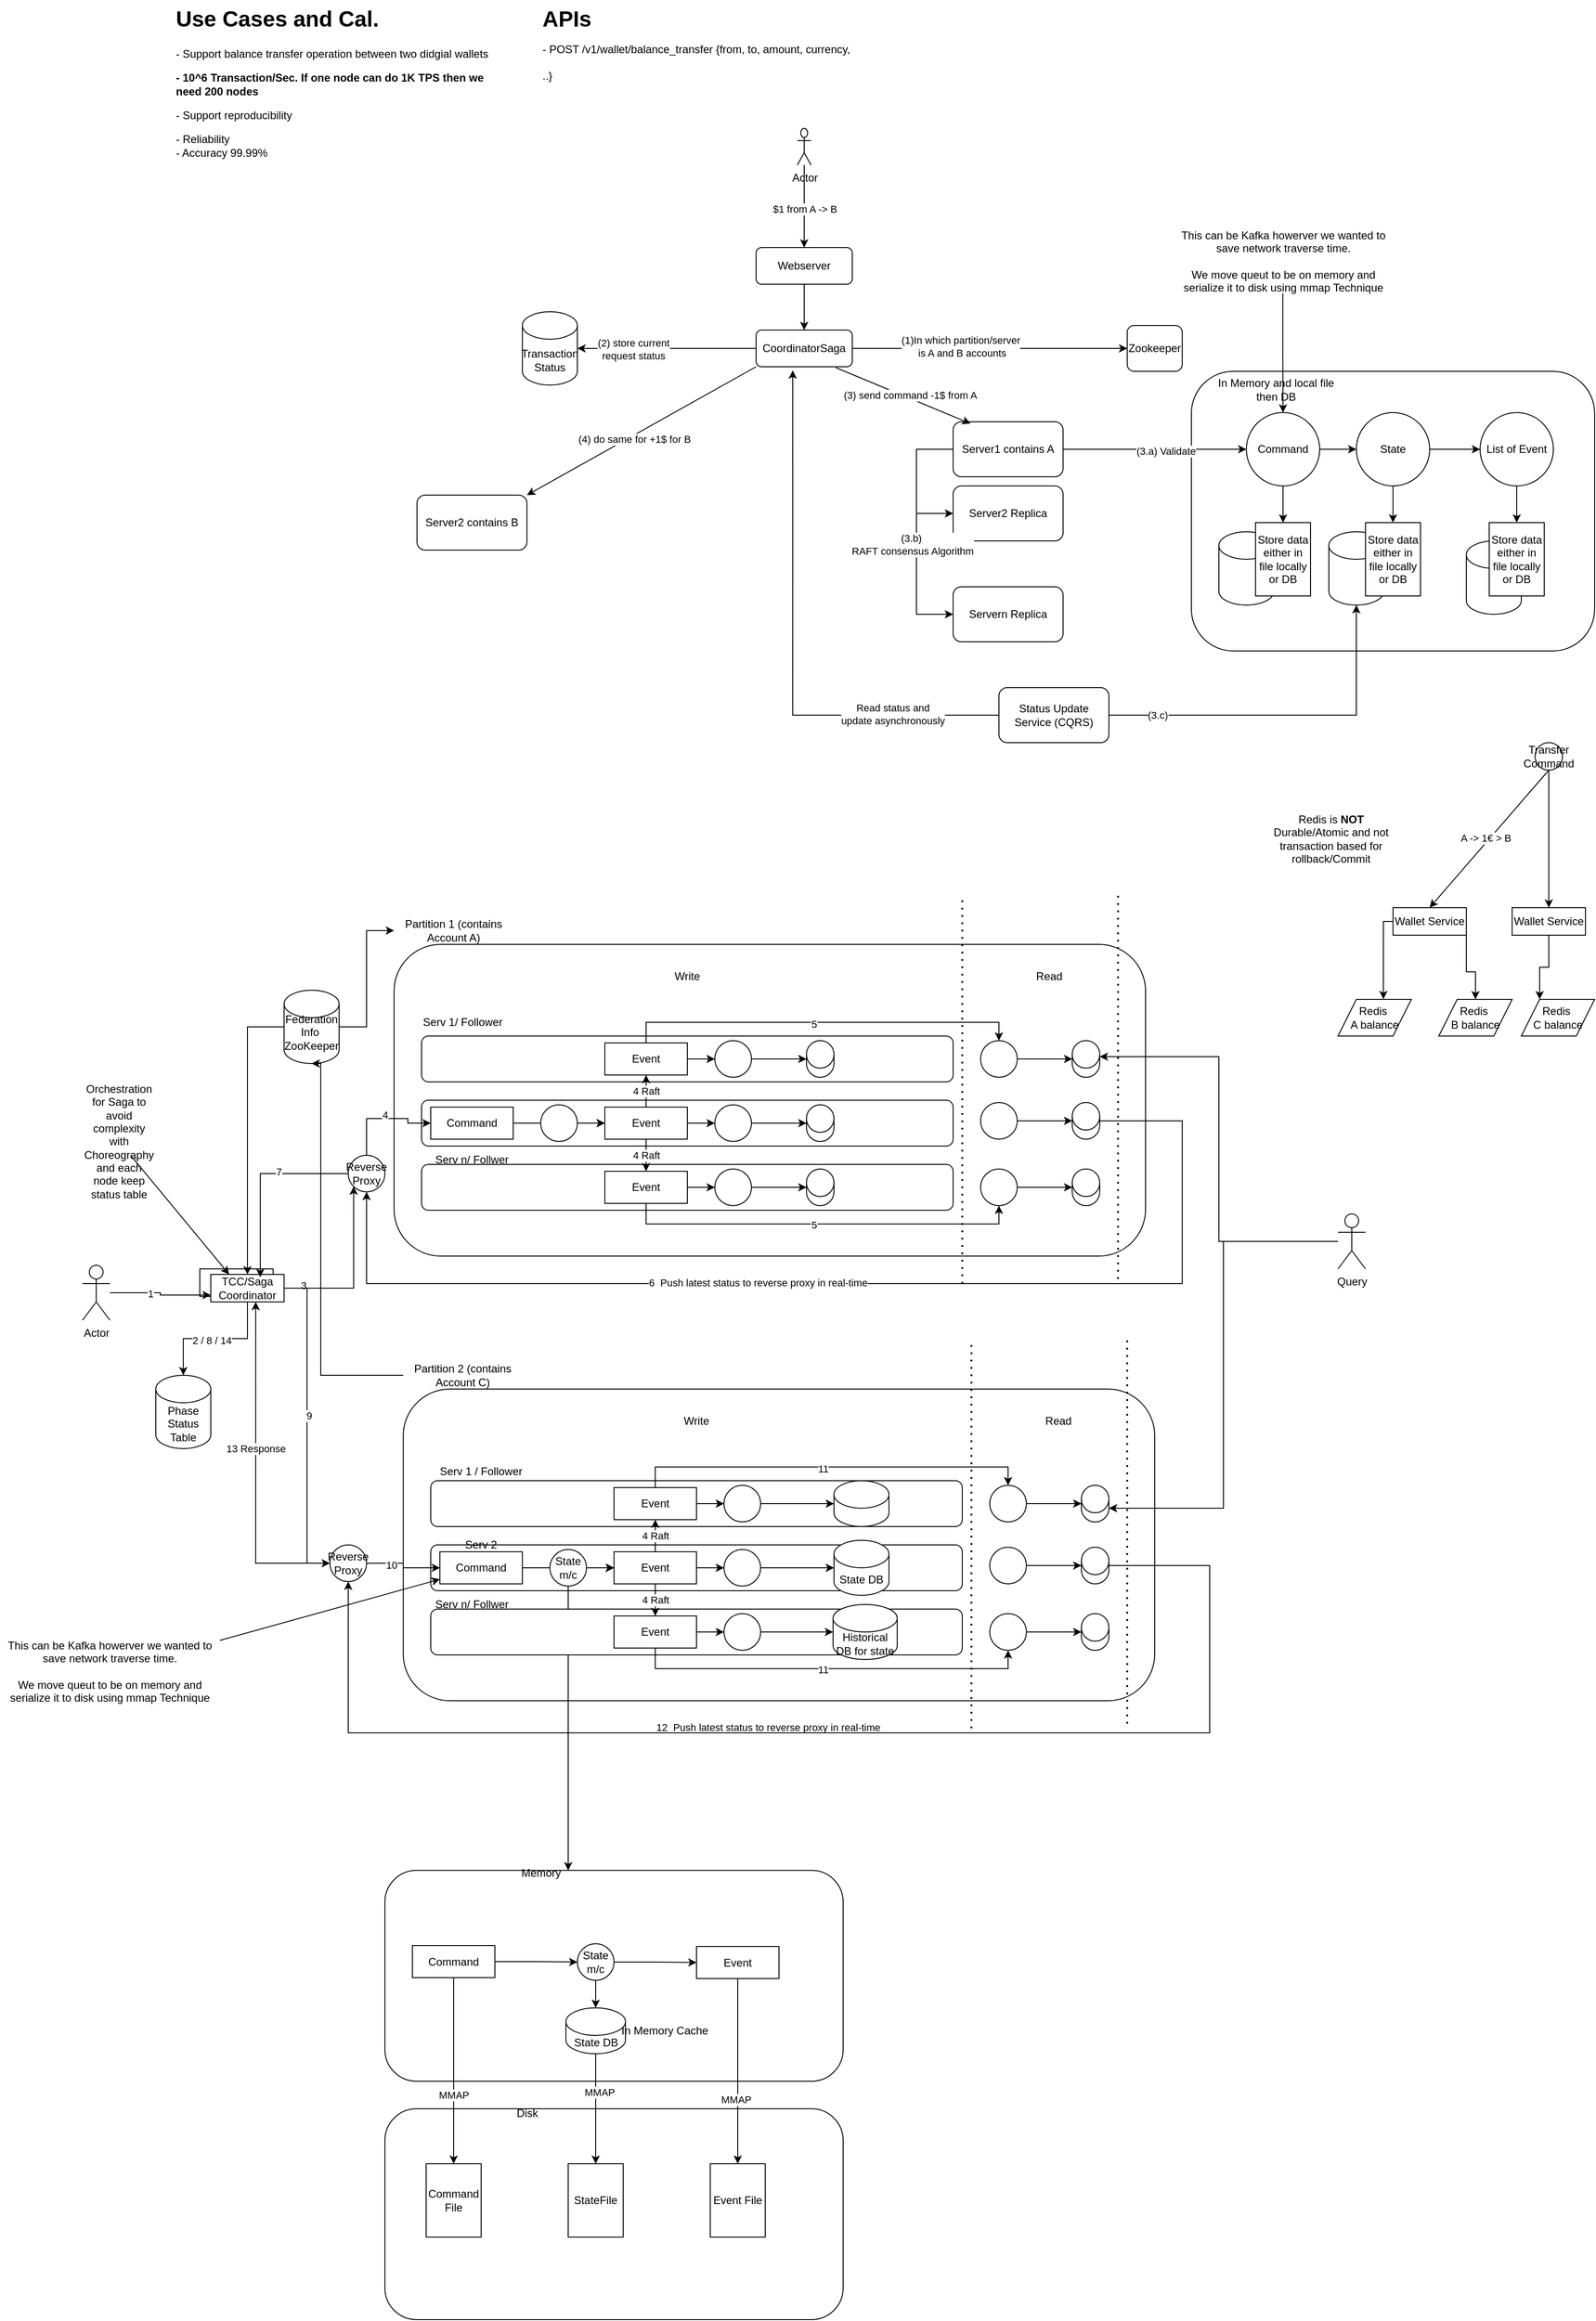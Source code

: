 <mxfile version="24.7.17">
  <diagram name="Page-1" id="xOBLhyYj3MYxFQuUd8QE">
    <mxGraphModel dx="2524" dy="1895" grid="1" gridSize="10" guides="1" tooltips="1" connect="1" arrows="1" fold="1" page="1" pageScale="1" pageWidth="850" pageHeight="1100" math="0" shadow="0">
      <root>
        <mxCell id="0" />
        <mxCell id="1" parent="0" />
        <mxCell id="wyu4AdQ__Pr_zeic_Puu-59" value="" style="whiteSpace=wrap;html=1;rounded=1;" parent="1" vertex="1">
          <mxGeometry x="850" y="-435" width="440" height="305" as="geometry" />
        </mxCell>
        <mxCell id="aTDH64eMhzKc28g5l6rG-189" value="" style="rounded=0;whiteSpace=wrap;html=1;" parent="1" vertex="1">
          <mxGeometry x="-232" y="544" width="80" height="30" as="geometry" />
        </mxCell>
        <mxCell id="gIsAO9YqK1bIzBQVH5LV-1" value="&lt;h1 style=&quot;margin-top: 0px;&quot;&gt;Use Cases and Cal.&lt;/h1&gt;&lt;p&gt;- Support balance transfer operation between two didgial wallets&lt;/p&gt;&lt;p&gt;&lt;b&gt;- 10^6 Transaction/Sec. If one node can do 1K TPS then we need 200 nodes&lt;/b&gt;&lt;/p&gt;&lt;p&gt;- Support reproducibility&lt;/p&gt;&lt;p&gt;- Reliability&lt;br&gt;- Accuracy 99.99%&lt;/p&gt;" style="text;html=1;whiteSpace=wrap;overflow=hidden;rounded=0;" parent="1" vertex="1">
          <mxGeometry x="-260" y="-840" width="360" height="210" as="geometry" />
        </mxCell>
        <mxCell id="aTDH64eMhzKc28g5l6rG-17" style="edgeStyle=orthogonalEdgeStyle;rounded=0;orthogonalLoop=1;jettySize=auto;html=1;entryX=0.5;entryY=0;entryDx=0;entryDy=0;" parent="1" source="gIsAO9YqK1bIzBQVH5LV-3" target="aTDH64eMhzKc28g5l6rG-14" edge="1">
          <mxGeometry relative="1" as="geometry">
            <Array as="points">
              <mxPoint x="1150" y="220" />
            </Array>
          </mxGeometry>
        </mxCell>
        <mxCell id="gIsAO9YqK1bIzBQVH5LV-3" value="Wallet Service" style="rounded=0;whiteSpace=wrap;html=1;" parent="1" vertex="1">
          <mxGeometry x="1070" y="150" width="80" height="30" as="geometry" />
        </mxCell>
        <mxCell id="aTDH64eMhzKc28g5l6rG-21" style="edgeStyle=orthogonalEdgeStyle;rounded=0;orthogonalLoop=1;jettySize=auto;html=1;entryX=0.25;entryY=0;entryDx=0;entryDy=0;" parent="1" source="aTDH64eMhzKc28g5l6rG-1" target="aTDH64eMhzKc28g5l6rG-15" edge="1">
          <mxGeometry relative="1" as="geometry" />
        </mxCell>
        <mxCell id="aTDH64eMhzKc28g5l6rG-1" value="Wallet Service" style="rounded=0;whiteSpace=wrap;html=1;" parent="1" vertex="1">
          <mxGeometry x="1200" y="150" width="80" height="30" as="geometry" />
        </mxCell>
        <mxCell id="aTDH64eMhzKc28g5l6rG-12" style="edgeStyle=orthogonalEdgeStyle;rounded=0;orthogonalLoop=1;jettySize=auto;html=1;entryX=0.5;entryY=0;entryDx=0;entryDy=0;" parent="1" source="aTDH64eMhzKc28g5l6rG-4" target="aTDH64eMhzKc28g5l6rG-1" edge="1">
          <mxGeometry relative="1" as="geometry" />
        </mxCell>
        <mxCell id="aTDH64eMhzKc28g5l6rG-4" value="Transfer Command" style="ellipse;whiteSpace=wrap;html=1;aspect=fixed;" parent="1" vertex="1">
          <mxGeometry x="1225" y="-30" width="30" height="30" as="geometry" />
        </mxCell>
        <mxCell id="aTDH64eMhzKc28g5l6rG-6" value="" style="endArrow=classic;html=1;rounded=0;exitX=0.5;exitY=1;exitDx=0;exitDy=0;entryX=0.5;entryY=0;entryDx=0;entryDy=0;" parent="1" source="aTDH64eMhzKc28g5l6rG-4" target="gIsAO9YqK1bIzBQVH5LV-3" edge="1">
          <mxGeometry width="50" height="50" relative="1" as="geometry">
            <mxPoint x="1220" y="80" as="sourcePoint" />
            <mxPoint x="1270" y="30" as="targetPoint" />
          </mxGeometry>
        </mxCell>
        <mxCell id="aTDH64eMhzKc28g5l6rG-7" value="A -&amp;gt; 1€ &amp;gt; B" style="edgeLabel;html=1;align=center;verticalAlign=middle;resizable=0;points=[];" parent="aTDH64eMhzKc28g5l6rG-6" connectable="0" vertex="1">
          <mxGeometry x="0.019" y="-4" relative="1" as="geometry">
            <mxPoint as="offset" />
          </mxGeometry>
        </mxCell>
        <mxCell id="aTDH64eMhzKc28g5l6rG-34" style="edgeStyle=orthogonalEdgeStyle;rounded=0;orthogonalLoop=1;jettySize=auto;html=1;" parent="1" source="aTDH64eMhzKc28g5l6rG-8" target="aTDH64eMhzKc28g5l6rG-33" edge="1">
          <mxGeometry relative="1" as="geometry">
            <Array as="points">
              <mxPoint x="-50" y="280" />
              <mxPoint x="-50" y="175" />
            </Array>
          </mxGeometry>
        </mxCell>
        <mxCell id="aTDH64eMhzKc28g5l6rG-188" style="edgeStyle=orthogonalEdgeStyle;rounded=0;orthogonalLoop=1;jettySize=auto;html=1;entryX=0.5;entryY=0;entryDx=0;entryDy=0;" parent="1" source="aTDH64eMhzKc28g5l6rG-8" target="aTDH64eMhzKc28g5l6rG-25" edge="1">
          <mxGeometry relative="1" as="geometry">
            <Array as="points">
              <mxPoint x="-180" y="280" />
            </Array>
          </mxGeometry>
        </mxCell>
        <mxCell id="aTDH64eMhzKc28g5l6rG-8" value="Federation Info&amp;nbsp;&lt;br&gt;ZooKeeper&lt;br&gt;&lt;div&gt;&lt;br&gt;&lt;/div&gt;" style="shape=cylinder3;whiteSpace=wrap;html=1;boundedLbl=1;backgroundOutline=1;size=15;" parent="1" vertex="1">
          <mxGeometry x="-140" y="240" width="60" height="80" as="geometry" />
        </mxCell>
        <mxCell id="aTDH64eMhzKc28g5l6rG-13" value="Redis&amp;nbsp;&lt;br&gt;A balance" style="shape=parallelogram;perimeter=parallelogramPerimeter;whiteSpace=wrap;html=1;fixedSize=1;" parent="1" vertex="1">
          <mxGeometry x="1010" y="250" width="80" height="40" as="geometry" />
        </mxCell>
        <mxCell id="aTDH64eMhzKc28g5l6rG-14" value="Redis&amp;nbsp;&lt;br&gt;B balance" style="shape=parallelogram;perimeter=parallelogramPerimeter;whiteSpace=wrap;html=1;fixedSize=1;" parent="1" vertex="1">
          <mxGeometry x="1120" y="250" width="80" height="40" as="geometry" />
        </mxCell>
        <mxCell id="aTDH64eMhzKc28g5l6rG-15" value="Redis&amp;nbsp;&lt;br&gt;C balance" style="shape=parallelogram;perimeter=parallelogramPerimeter;whiteSpace=wrap;html=1;fixedSize=1;" parent="1" vertex="1">
          <mxGeometry x="1210" y="250" width="80" height="40" as="geometry" />
        </mxCell>
        <mxCell id="aTDH64eMhzKc28g5l6rG-22" value="Redis is &lt;b&gt;NOT&lt;/b&gt; Durable/Atomic and not transaction based for rollback/Commit" style="text;html=1;align=center;verticalAlign=middle;whiteSpace=wrap;rounded=0;" parent="1" vertex="1">
          <mxGeometry x="925" y="40" width="155" height="70" as="geometry" />
        </mxCell>
        <mxCell id="aTDH64eMhzKc28g5l6rG-29" style="edgeStyle=orthogonalEdgeStyle;rounded=0;orthogonalLoop=1;jettySize=auto;html=1;entryX=0;entryY=0.75;entryDx=0;entryDy=0;" parent="1" source="aTDH64eMhzKc28g5l6rG-24" target="aTDH64eMhzKc28g5l6rG-25" edge="1">
          <mxGeometry relative="1" as="geometry" />
        </mxCell>
        <mxCell id="aTDH64eMhzKc28g5l6rG-91" value="1" style="edgeLabel;html=1;align=center;verticalAlign=middle;resizable=0;points=[];" parent="aTDH64eMhzKc28g5l6rG-29" connectable="0" vertex="1">
          <mxGeometry x="-0.218" y="-1" relative="1" as="geometry">
            <mxPoint as="offset" />
          </mxGeometry>
        </mxCell>
        <mxCell id="aTDH64eMhzKc28g5l6rG-24" value="Actor" style="shape=umlActor;verticalLabelPosition=bottom;verticalAlign=top;html=1;outlineConnect=0;" parent="1" vertex="1">
          <mxGeometry x="-360" y="540" width="30" height="60" as="geometry" />
        </mxCell>
        <mxCell id="aTDH64eMhzKc28g5l6rG-31" style="edgeStyle=orthogonalEdgeStyle;rounded=0;orthogonalLoop=1;jettySize=auto;html=1;" parent="1" source="aTDH64eMhzKc28g5l6rG-25" target="aTDH64eMhzKc28g5l6rG-30" edge="1">
          <mxGeometry relative="1" as="geometry" />
        </mxCell>
        <mxCell id="aTDH64eMhzKc28g5l6rG-92" value="2" style="edgeLabel;html=1;align=center;verticalAlign=middle;resizable=0;points=[];" parent="aTDH64eMhzKc28g5l6rG-31" connectable="0" vertex="1">
          <mxGeometry x="0.12" y="2" relative="1" as="geometry">
            <mxPoint as="offset" />
          </mxGeometry>
        </mxCell>
        <mxCell id="aTDH64eMhzKc28g5l6rG-147" value="2 / 8 / 14" style="edgeLabel;html=1;align=center;verticalAlign=middle;resizable=0;points=[];" parent="aTDH64eMhzKc28g5l6rG-31" connectable="0" vertex="1">
          <mxGeometry x="0.053" y="2" relative="1" as="geometry">
            <mxPoint as="offset" />
          </mxGeometry>
        </mxCell>
        <mxCell id="aTDH64eMhzKc28g5l6rG-89" style="edgeStyle=orthogonalEdgeStyle;rounded=0;orthogonalLoop=1;jettySize=auto;html=1;entryX=0;entryY=1;entryDx=0;entryDy=0;" parent="1" source="aTDH64eMhzKc28g5l6rG-25" target="aTDH64eMhzKc28g5l6rG-87" edge="1">
          <mxGeometry relative="1" as="geometry" />
        </mxCell>
        <mxCell id="aTDH64eMhzKc28g5l6rG-90" value="3" style="edgeLabel;html=1;align=center;verticalAlign=middle;resizable=0;points=[];" parent="aTDH64eMhzKc28g5l6rG-89" connectable="0" vertex="1">
          <mxGeometry x="-0.775" y="3" relative="1" as="geometry">
            <mxPoint as="offset" />
          </mxGeometry>
        </mxCell>
        <mxCell id="aTDH64eMhzKc28g5l6rG-149" style="edgeStyle=orthogonalEdgeStyle;rounded=0;orthogonalLoop=1;jettySize=auto;html=1;entryX=0;entryY=0.5;entryDx=0;entryDy=0;" parent="1" source="aTDH64eMhzKc28g5l6rG-25" target="aTDH64eMhzKc28g5l6rG-148" edge="1">
          <mxGeometry relative="1" as="geometry" />
        </mxCell>
        <mxCell id="aTDH64eMhzKc28g5l6rG-150" value="9" style="edgeLabel;html=1;align=center;verticalAlign=middle;resizable=0;points=[];" parent="aTDH64eMhzKc28g5l6rG-149" connectable="0" vertex="1">
          <mxGeometry x="-0.063" y="2" relative="1" as="geometry">
            <mxPoint as="offset" />
          </mxGeometry>
        </mxCell>
        <mxCell id="aTDH64eMhzKc28g5l6rG-25" value="TCC/Saga&lt;br&gt;Coordinator" style="rounded=0;whiteSpace=wrap;html=1;" parent="1" vertex="1">
          <mxGeometry x="-220" y="550" width="80" height="30" as="geometry" />
        </mxCell>
        <mxCell id="aTDH64eMhzKc28g5l6rG-26" value="Orchestration for Saga to avoid complexity with Choreography and each node keep status table" style="text;html=1;align=center;verticalAlign=middle;whiteSpace=wrap;rounded=0;" parent="1" vertex="1">
          <mxGeometry x="-350" y="390" width="60" height="30" as="geometry" />
        </mxCell>
        <mxCell id="aTDH64eMhzKc28g5l6rG-27" value="" style="endArrow=classic;html=1;rounded=0;entryX=0.25;entryY=0;entryDx=0;entryDy=0;" parent="1" source="aTDH64eMhzKc28g5l6rG-26" target="aTDH64eMhzKc28g5l6rG-25" edge="1">
          <mxGeometry width="50" height="50" relative="1" as="geometry">
            <mxPoint x="-170" y="470" as="sourcePoint" />
            <mxPoint x="-120" y="420" as="targetPoint" />
          </mxGeometry>
        </mxCell>
        <mxCell id="aTDH64eMhzKc28g5l6rG-30" value="&lt;div&gt;Phase Status Table&lt;/div&gt;" style="shape=cylinder3;whiteSpace=wrap;html=1;boundedLbl=1;backgroundOutline=1;size=15;" parent="1" vertex="1">
          <mxGeometry x="-280" y="660" width="60" height="80" as="geometry" />
        </mxCell>
        <mxCell id="aTDH64eMhzKc28g5l6rG-32" value="" style="rounded=1;whiteSpace=wrap;html=1;" parent="1" vertex="1">
          <mxGeometry x="-20" y="190" width="820" height="340" as="geometry" />
        </mxCell>
        <mxCell id="aTDH64eMhzKc28g5l6rG-33" value="Partition 1 (contains Account A)" style="text;html=1;align=center;verticalAlign=middle;whiteSpace=wrap;rounded=0;" parent="1" vertex="1">
          <mxGeometry x="-20" y="160" width="130" height="30" as="geometry" />
        </mxCell>
        <mxCell id="aTDH64eMhzKc28g5l6rG-36" value="" style="rounded=1;whiteSpace=wrap;html=1;" parent="1" vertex="1">
          <mxGeometry x="10" y="360" width="580" height="50" as="geometry" />
        </mxCell>
        <mxCell id="aTDH64eMhzKc28g5l6rG-46" value="" style="edgeStyle=orthogonalEdgeStyle;rounded=0;orthogonalLoop=1;jettySize=auto;html=1;" parent="1" source="aTDH64eMhzKc28g5l6rG-38" target="aTDH64eMhzKc28g5l6rG-40" edge="1">
          <mxGeometry relative="1" as="geometry" />
        </mxCell>
        <mxCell id="aTDH64eMhzKc28g5l6rG-38" value="Command" style="rounded=0;whiteSpace=wrap;html=1;" parent="1" vertex="1">
          <mxGeometry x="20" y="367.5" width="90" height="35" as="geometry" />
        </mxCell>
        <mxCell id="aTDH64eMhzKc28g5l6rG-45" value="" style="edgeStyle=orthogonalEdgeStyle;rounded=0;orthogonalLoop=1;jettySize=auto;html=1;" parent="1" source="aTDH64eMhzKc28g5l6rG-39" target="aTDH64eMhzKc28g5l6rG-40" edge="1">
          <mxGeometry relative="1" as="geometry" />
        </mxCell>
        <mxCell id="aTDH64eMhzKc28g5l6rG-39" value="" style="ellipse;whiteSpace=wrap;html=1;aspect=fixed;" parent="1" vertex="1">
          <mxGeometry x="140" y="365" width="40" height="40" as="geometry" />
        </mxCell>
        <mxCell id="aTDH64eMhzKc28g5l6rG-44" style="edgeStyle=orthogonalEdgeStyle;rounded=0;orthogonalLoop=1;jettySize=auto;html=1;" parent="1" source="aTDH64eMhzKc28g5l6rG-40" target="aTDH64eMhzKc28g5l6rG-41" edge="1">
          <mxGeometry relative="1" as="geometry" />
        </mxCell>
        <mxCell id="aTDH64eMhzKc28g5l6rG-40" value="Event" style="rounded=0;whiteSpace=wrap;html=1;" parent="1" vertex="1">
          <mxGeometry x="210" y="367.5" width="90" height="35" as="geometry" />
        </mxCell>
        <mxCell id="aTDH64eMhzKc28g5l6rG-43" style="edgeStyle=orthogonalEdgeStyle;rounded=0;orthogonalLoop=1;jettySize=auto;html=1;" parent="1" source="aTDH64eMhzKc28g5l6rG-41" target="aTDH64eMhzKc28g5l6rG-42" edge="1">
          <mxGeometry relative="1" as="geometry" />
        </mxCell>
        <mxCell id="aTDH64eMhzKc28g5l6rG-41" value="" style="ellipse;whiteSpace=wrap;html=1;aspect=fixed;" parent="1" vertex="1">
          <mxGeometry x="330" y="365" width="40" height="40" as="geometry" />
        </mxCell>
        <mxCell id="aTDH64eMhzKc28g5l6rG-42" value="" style="shape=cylinder3;whiteSpace=wrap;html=1;boundedLbl=1;backgroundOutline=1;size=15;" parent="1" vertex="1">
          <mxGeometry x="430" y="365" width="30" height="40" as="geometry" />
        </mxCell>
        <mxCell id="aTDH64eMhzKc28g5l6rG-47" value="" style="rounded=1;whiteSpace=wrap;html=1;" parent="1" vertex="1">
          <mxGeometry x="10" y="430" width="580" height="50" as="geometry" />
        </mxCell>
        <mxCell id="aTDH64eMhzKc28g5l6rG-52" style="edgeStyle=orthogonalEdgeStyle;rounded=0;orthogonalLoop=1;jettySize=auto;html=1;" parent="1" source="aTDH64eMhzKc28g5l6rG-53" target="aTDH64eMhzKc28g5l6rG-55" edge="1">
          <mxGeometry relative="1" as="geometry" />
        </mxCell>
        <mxCell id="aTDH64eMhzKc28g5l6rG-81" style="edgeStyle=orthogonalEdgeStyle;rounded=0;orthogonalLoop=1;jettySize=auto;html=1;entryX=0.5;entryY=1;entryDx=0;entryDy=0;" parent="1" source="aTDH64eMhzKc28g5l6rG-53" target="aTDH64eMhzKc28g5l6rG-77" edge="1">
          <mxGeometry relative="1" as="geometry">
            <Array as="points">
              <mxPoint x="255" y="495" />
              <mxPoint x="640" y="495" />
            </Array>
          </mxGeometry>
        </mxCell>
        <mxCell id="aTDH64eMhzKc28g5l6rG-98" value="5" style="edgeLabel;html=1;align=center;verticalAlign=middle;resizable=0;points=[];" parent="aTDH64eMhzKc28g5l6rG-81" connectable="0" vertex="1">
          <mxGeometry x="-0.043" y="-1" relative="1" as="geometry">
            <mxPoint x="1" as="offset" />
          </mxGeometry>
        </mxCell>
        <mxCell id="aTDH64eMhzKc28g5l6rG-53" value="Event" style="rounded=0;whiteSpace=wrap;html=1;" parent="1" vertex="1">
          <mxGeometry x="210" y="437.5" width="90" height="35" as="geometry" />
        </mxCell>
        <mxCell id="aTDH64eMhzKc28g5l6rG-54" style="edgeStyle=orthogonalEdgeStyle;rounded=0;orthogonalLoop=1;jettySize=auto;html=1;" parent="1" source="aTDH64eMhzKc28g5l6rG-55" target="aTDH64eMhzKc28g5l6rG-56" edge="1">
          <mxGeometry relative="1" as="geometry" />
        </mxCell>
        <mxCell id="aTDH64eMhzKc28g5l6rG-55" value="" style="ellipse;whiteSpace=wrap;html=1;aspect=fixed;" parent="1" vertex="1">
          <mxGeometry x="330" y="435" width="40" height="40" as="geometry" />
        </mxCell>
        <mxCell id="aTDH64eMhzKc28g5l6rG-56" value="" style="shape=cylinder3;whiteSpace=wrap;html=1;boundedLbl=1;backgroundOutline=1;size=15;" parent="1" vertex="1">
          <mxGeometry x="430" y="435" width="30" height="40" as="geometry" />
        </mxCell>
        <mxCell id="aTDH64eMhzKc28g5l6rG-57" value="" style="rounded=1;whiteSpace=wrap;html=1;" parent="1" vertex="1">
          <mxGeometry x="10" y="290" width="580" height="50" as="geometry" />
        </mxCell>
        <mxCell id="aTDH64eMhzKc28g5l6rG-62" style="edgeStyle=orthogonalEdgeStyle;rounded=0;orthogonalLoop=1;jettySize=auto;html=1;" parent="1" source="aTDH64eMhzKc28g5l6rG-63" target="aTDH64eMhzKc28g5l6rG-65" edge="1">
          <mxGeometry relative="1" as="geometry" />
        </mxCell>
        <mxCell id="aTDH64eMhzKc28g5l6rG-80" style="edgeStyle=orthogonalEdgeStyle;rounded=0;orthogonalLoop=1;jettySize=auto;html=1;entryX=0.5;entryY=0;entryDx=0;entryDy=0;" parent="1" source="aTDH64eMhzKc28g5l6rG-63" target="aTDH64eMhzKc28g5l6rG-69" edge="1">
          <mxGeometry relative="1" as="geometry">
            <Array as="points">
              <mxPoint x="255" y="275" />
              <mxPoint x="640" y="275" />
            </Array>
          </mxGeometry>
        </mxCell>
        <mxCell id="aTDH64eMhzKc28g5l6rG-99" value="5" style="edgeLabel;html=1;align=center;verticalAlign=middle;resizable=0;points=[];" parent="aTDH64eMhzKc28g5l6rG-80" connectable="0" vertex="1">
          <mxGeometry x="-0.043" y="-2" relative="1" as="geometry">
            <mxPoint x="1" as="offset" />
          </mxGeometry>
        </mxCell>
        <mxCell id="aTDH64eMhzKc28g5l6rG-63" value="Event" style="rounded=0;whiteSpace=wrap;html=1;" parent="1" vertex="1">
          <mxGeometry x="210" y="297.5" width="90" height="35" as="geometry" />
        </mxCell>
        <mxCell id="aTDH64eMhzKc28g5l6rG-64" style="edgeStyle=orthogonalEdgeStyle;rounded=0;orthogonalLoop=1;jettySize=auto;html=1;" parent="1" source="aTDH64eMhzKc28g5l6rG-65" target="aTDH64eMhzKc28g5l6rG-66" edge="1">
          <mxGeometry relative="1" as="geometry" />
        </mxCell>
        <mxCell id="aTDH64eMhzKc28g5l6rG-65" value="" style="ellipse;whiteSpace=wrap;html=1;aspect=fixed;" parent="1" vertex="1">
          <mxGeometry x="330" y="295" width="40" height="40" as="geometry" />
        </mxCell>
        <mxCell id="aTDH64eMhzKc28g5l6rG-66" value="" style="shape=cylinder3;whiteSpace=wrap;html=1;boundedLbl=1;backgroundOutline=1;size=15;" parent="1" vertex="1">
          <mxGeometry x="430" y="295" width="30" height="40" as="geometry" />
        </mxCell>
        <mxCell id="aTDH64eMhzKc28g5l6rG-67" value="4 Raft" style="edgeStyle=orthogonalEdgeStyle;rounded=0;orthogonalLoop=1;jettySize=auto;html=1;entryX=0.5;entryY=1;entryDx=0;entryDy=0;" parent="1" source="aTDH64eMhzKc28g5l6rG-40" target="aTDH64eMhzKc28g5l6rG-63" edge="1">
          <mxGeometry relative="1" as="geometry" />
        </mxCell>
        <mxCell id="aTDH64eMhzKc28g5l6rG-68" value="4 Raft" style="edgeStyle=orthogonalEdgeStyle;rounded=0;orthogonalLoop=1;jettySize=auto;html=1;" parent="1" source="aTDH64eMhzKc28g5l6rG-40" target="aTDH64eMhzKc28g5l6rG-53" edge="1">
          <mxGeometry relative="1" as="geometry" />
        </mxCell>
        <mxCell id="aTDH64eMhzKc28g5l6rG-69" value="" style="ellipse;whiteSpace=wrap;html=1;aspect=fixed;" parent="1" vertex="1">
          <mxGeometry x="620" y="295" width="40" height="40" as="geometry" />
        </mxCell>
        <mxCell id="aTDH64eMhzKc28g5l6rG-70" value="" style="shape=cylinder3;whiteSpace=wrap;html=1;boundedLbl=1;backgroundOutline=1;size=15;" parent="1" vertex="1">
          <mxGeometry x="720" y="295" width="30" height="40" as="geometry" />
        </mxCell>
        <mxCell id="aTDH64eMhzKc28g5l6rG-71" style="edgeStyle=orthogonalEdgeStyle;rounded=0;orthogonalLoop=1;jettySize=auto;html=1;entryX=0;entryY=0.5;entryDx=0;entryDy=0;entryPerimeter=0;" parent="1" source="aTDH64eMhzKc28g5l6rG-69" target="aTDH64eMhzKc28g5l6rG-70" edge="1">
          <mxGeometry relative="1" as="geometry" />
        </mxCell>
        <mxCell id="aTDH64eMhzKc28g5l6rG-74" value="" style="ellipse;whiteSpace=wrap;html=1;aspect=fixed;" parent="1" vertex="1">
          <mxGeometry x="620" y="362.5" width="40" height="40" as="geometry" />
        </mxCell>
        <mxCell id="aTDH64eMhzKc28g5l6rG-86" style="edgeStyle=orthogonalEdgeStyle;rounded=0;orthogonalLoop=1;jettySize=auto;html=1;entryX=0.5;entryY=1;entryDx=0;entryDy=0;" parent="1" source="aTDH64eMhzKc28g5l6rG-75" target="aTDH64eMhzKc28g5l6rG-87" edge="1">
          <mxGeometry relative="1" as="geometry">
            <mxPoint x="-70" y="510" as="targetPoint" />
            <Array as="points">
              <mxPoint x="840" y="383" />
              <mxPoint x="840" y="560" />
              <mxPoint x="-50" y="560" />
            </Array>
          </mxGeometry>
        </mxCell>
        <mxCell id="aTDH64eMhzKc28g5l6rG-100" value="6&amp;nbsp; Push latest status to reverse proxy in real-time" style="edgeLabel;html=1;align=center;verticalAlign=middle;resizable=0;points=[];" parent="aTDH64eMhzKc28g5l6rG-86" connectable="0" vertex="1">
          <mxGeometry x="0.162" y="-1" relative="1" as="geometry">
            <mxPoint as="offset" />
          </mxGeometry>
        </mxCell>
        <mxCell id="aTDH64eMhzKc28g5l6rG-75" value="" style="shape=cylinder3;whiteSpace=wrap;html=1;boundedLbl=1;backgroundOutline=1;size=15;" parent="1" vertex="1">
          <mxGeometry x="720" y="362.5" width="30" height="40" as="geometry" />
        </mxCell>
        <mxCell id="aTDH64eMhzKc28g5l6rG-76" style="edgeStyle=orthogonalEdgeStyle;rounded=0;orthogonalLoop=1;jettySize=auto;html=1;entryX=0;entryY=0.5;entryDx=0;entryDy=0;entryPerimeter=0;" parent="1" source="aTDH64eMhzKc28g5l6rG-74" target="aTDH64eMhzKc28g5l6rG-75" edge="1">
          <mxGeometry relative="1" as="geometry" />
        </mxCell>
        <mxCell id="aTDH64eMhzKc28g5l6rG-77" value="" style="ellipse;whiteSpace=wrap;html=1;aspect=fixed;" parent="1" vertex="1">
          <mxGeometry x="620" y="435" width="40" height="40" as="geometry" />
        </mxCell>
        <mxCell id="aTDH64eMhzKc28g5l6rG-78" value="" style="shape=cylinder3;whiteSpace=wrap;html=1;boundedLbl=1;backgroundOutline=1;size=15;" parent="1" vertex="1">
          <mxGeometry x="720" y="435" width="30" height="40" as="geometry" />
        </mxCell>
        <mxCell id="aTDH64eMhzKc28g5l6rG-79" style="edgeStyle=orthogonalEdgeStyle;rounded=0;orthogonalLoop=1;jettySize=auto;html=1;entryX=0;entryY=0.5;entryDx=0;entryDy=0;entryPerimeter=0;" parent="1" source="aTDH64eMhzKc28g5l6rG-77" target="aTDH64eMhzKc28g5l6rG-78" edge="1">
          <mxGeometry relative="1" as="geometry" />
        </mxCell>
        <mxCell id="aTDH64eMhzKc28g5l6rG-82" value="" style="endArrow=none;dashed=1;html=1;dashPattern=1 3;strokeWidth=2;rounded=0;" parent="1" edge="1">
          <mxGeometry width="50" height="50" relative="1" as="geometry">
            <mxPoint x="600" y="560" as="sourcePoint" />
            <mxPoint x="600" y="140" as="targetPoint" />
          </mxGeometry>
        </mxCell>
        <mxCell id="aTDH64eMhzKc28g5l6rG-83" value="Write" style="text;html=1;align=center;verticalAlign=middle;whiteSpace=wrap;rounded=0;" parent="1" vertex="1">
          <mxGeometry x="235" y="210" width="130" height="30" as="geometry" />
        </mxCell>
        <mxCell id="aTDH64eMhzKc28g5l6rG-84" value="Read" style="text;html=1;align=center;verticalAlign=middle;whiteSpace=wrap;rounded=0;" parent="1" vertex="1">
          <mxGeometry x="630" y="210" width="130" height="30" as="geometry" />
        </mxCell>
        <mxCell id="aTDH64eMhzKc28g5l6rG-85" value="" style="endArrow=none;dashed=1;html=1;dashPattern=1 3;strokeWidth=2;rounded=0;" parent="1" edge="1">
          <mxGeometry width="50" height="50" relative="1" as="geometry">
            <mxPoint x="770" y="555" as="sourcePoint" />
            <mxPoint x="770" y="135" as="targetPoint" />
          </mxGeometry>
        </mxCell>
        <mxCell id="aTDH64eMhzKc28g5l6rG-96" style="edgeStyle=orthogonalEdgeStyle;rounded=0;orthogonalLoop=1;jettySize=auto;html=1;entryX=0;entryY=0.5;entryDx=0;entryDy=0;" parent="1" source="aTDH64eMhzKc28g5l6rG-87" target="aTDH64eMhzKc28g5l6rG-38" edge="1">
          <mxGeometry relative="1" as="geometry">
            <Array as="points">
              <mxPoint x="-50" y="380" />
              <mxPoint x="-5" y="380" />
              <mxPoint x="-5" y="385" />
            </Array>
          </mxGeometry>
        </mxCell>
        <mxCell id="aTDH64eMhzKc28g5l6rG-97" value="4" style="edgeLabel;html=1;align=center;verticalAlign=middle;resizable=0;points=[];" parent="aTDH64eMhzKc28g5l6rG-96" connectable="0" vertex="1">
          <mxGeometry x="0.043" y="4" relative="1" as="geometry">
            <mxPoint as="offset" />
          </mxGeometry>
        </mxCell>
        <mxCell id="aTDH64eMhzKc28g5l6rG-87" value="Reverse Proxy" style="ellipse;whiteSpace=wrap;html=1;aspect=fixed;" parent="1" vertex="1">
          <mxGeometry x="-70" y="420" width="40" height="40" as="geometry" />
        </mxCell>
        <mxCell id="aTDH64eMhzKc28g5l6rG-88" style="edgeStyle=orthogonalEdgeStyle;rounded=0;orthogonalLoop=1;jettySize=auto;html=1;entryX=0.675;entryY=0.1;entryDx=0;entryDy=0;entryPerimeter=0;" parent="1" source="aTDH64eMhzKc28g5l6rG-87" target="aTDH64eMhzKc28g5l6rG-25" edge="1">
          <mxGeometry relative="1" as="geometry" />
        </mxCell>
        <mxCell id="aTDH64eMhzKc28g5l6rG-146" value="7" style="edgeLabel;html=1;align=center;verticalAlign=middle;resizable=0;points=[];" parent="aTDH64eMhzKc28g5l6rG-88" connectable="0" vertex="1">
          <mxGeometry x="-0.273" y="-2" relative="1" as="geometry">
            <mxPoint as="offset" />
          </mxGeometry>
        </mxCell>
        <mxCell id="aTDH64eMhzKc28g5l6rG-101" value="" style="rounded=1;whiteSpace=wrap;html=1;" parent="1" vertex="1">
          <mxGeometry x="-10" y="675" width="820" height="340" as="geometry" />
        </mxCell>
        <mxCell id="aTDH64eMhzKc28g5l6rG-102" value="Partition 2 (contains Account C)" style="text;html=1;align=center;verticalAlign=middle;whiteSpace=wrap;rounded=0;" parent="1" vertex="1">
          <mxGeometry x="-10" y="645" width="130" height="30" as="geometry" />
        </mxCell>
        <mxCell id="aTDH64eMhzKc28g5l6rG-103" value="" style="rounded=1;whiteSpace=wrap;html=1;" parent="1" vertex="1">
          <mxGeometry x="20" y="845" width="580" height="50" as="geometry" />
        </mxCell>
        <mxCell id="aTDH64eMhzKc28g5l6rG-104" value="" style="edgeStyle=orthogonalEdgeStyle;rounded=0;orthogonalLoop=1;jettySize=auto;html=1;" parent="1" source="aTDH64eMhzKc28g5l6rG-105" target="aTDH64eMhzKc28g5l6rG-109" edge="1">
          <mxGeometry relative="1" as="geometry" />
        </mxCell>
        <mxCell id="aTDH64eMhzKc28g5l6rG-105" value="Command" style="rounded=0;whiteSpace=wrap;html=1;" parent="1" vertex="1">
          <mxGeometry x="30" y="852.5" width="90" height="35" as="geometry" />
        </mxCell>
        <mxCell id="aTDH64eMhzKc28g5l6rG-106" value="" style="edgeStyle=orthogonalEdgeStyle;rounded=0;orthogonalLoop=1;jettySize=auto;html=1;" parent="1" source="aTDH64eMhzKc28g5l6rG-107" target="aTDH64eMhzKc28g5l6rG-109" edge="1">
          <mxGeometry relative="1" as="geometry" />
        </mxCell>
        <mxCell id="aTDH64eMhzKc28g5l6rG-157" value="" style="edgeStyle=orthogonalEdgeStyle;rounded=0;orthogonalLoop=1;jettySize=auto;html=1;" parent="1" source="aTDH64eMhzKc28g5l6rG-107" target="aTDH64eMhzKc28g5l6rG-109" edge="1">
          <mxGeometry relative="1" as="geometry" />
        </mxCell>
        <mxCell id="aTDH64eMhzKc28g5l6rG-158" style="edgeStyle=orthogonalEdgeStyle;rounded=0;orthogonalLoop=1;jettySize=auto;html=1;" parent="1" source="aTDH64eMhzKc28g5l6rG-107" edge="1">
          <mxGeometry relative="1" as="geometry">
            <mxPoint x="170" y="1200" as="targetPoint" />
          </mxGeometry>
        </mxCell>
        <mxCell id="aTDH64eMhzKc28g5l6rG-107" value="State m/c" style="ellipse;whiteSpace=wrap;html=1;aspect=fixed;" parent="1" vertex="1">
          <mxGeometry x="150" y="850" width="40" height="40" as="geometry" />
        </mxCell>
        <mxCell id="aTDH64eMhzKc28g5l6rG-108" style="edgeStyle=orthogonalEdgeStyle;rounded=0;orthogonalLoop=1;jettySize=auto;html=1;" parent="1" source="aTDH64eMhzKc28g5l6rG-109" target="aTDH64eMhzKc28g5l6rG-111" edge="1">
          <mxGeometry relative="1" as="geometry" />
        </mxCell>
        <mxCell id="aTDH64eMhzKc28g5l6rG-109" value="Event" style="rounded=0;whiteSpace=wrap;html=1;" parent="1" vertex="1">
          <mxGeometry x="220" y="852.5" width="90" height="35" as="geometry" />
        </mxCell>
        <mxCell id="aTDH64eMhzKc28g5l6rG-110" style="edgeStyle=orthogonalEdgeStyle;rounded=0;orthogonalLoop=1;jettySize=auto;html=1;" parent="1" source="aTDH64eMhzKc28g5l6rG-111" target="aTDH64eMhzKc28g5l6rG-112" edge="1">
          <mxGeometry relative="1" as="geometry" />
        </mxCell>
        <mxCell id="aTDH64eMhzKc28g5l6rG-111" value="" style="ellipse;whiteSpace=wrap;html=1;aspect=fixed;" parent="1" vertex="1">
          <mxGeometry x="340" y="850" width="40" height="40" as="geometry" />
        </mxCell>
        <mxCell id="aTDH64eMhzKc28g5l6rG-112" value="State DB" style="shape=cylinder3;whiteSpace=wrap;html=1;boundedLbl=1;backgroundOutline=1;size=15;" parent="1" vertex="1">
          <mxGeometry x="460" y="840" width="60" height="60" as="geometry" />
        </mxCell>
        <mxCell id="aTDH64eMhzKc28g5l6rG-113" value="" style="rounded=1;whiteSpace=wrap;html=1;" parent="1" vertex="1">
          <mxGeometry x="20" y="915" width="580" height="50" as="geometry" />
        </mxCell>
        <mxCell id="aTDH64eMhzKc28g5l6rG-114" style="edgeStyle=orthogonalEdgeStyle;rounded=0;orthogonalLoop=1;jettySize=auto;html=1;" parent="1" source="aTDH64eMhzKc28g5l6rG-117" target="aTDH64eMhzKc28g5l6rG-119" edge="1">
          <mxGeometry relative="1" as="geometry" />
        </mxCell>
        <mxCell id="aTDH64eMhzKc28g5l6rG-115" style="edgeStyle=orthogonalEdgeStyle;rounded=0;orthogonalLoop=1;jettySize=auto;html=1;entryX=0.5;entryY=1;entryDx=0;entryDy=0;" parent="1" source="aTDH64eMhzKc28g5l6rG-117" target="aTDH64eMhzKc28g5l6rG-138" edge="1">
          <mxGeometry relative="1" as="geometry">
            <Array as="points">
              <mxPoint x="265" y="980" />
              <mxPoint x="650" y="980" />
            </Array>
          </mxGeometry>
        </mxCell>
        <mxCell id="aTDH64eMhzKc28g5l6rG-116" value="11" style="edgeLabel;html=1;align=center;verticalAlign=middle;resizable=0;points=[];" parent="aTDH64eMhzKc28g5l6rG-115" connectable="0" vertex="1">
          <mxGeometry x="-0.043" y="-1" relative="1" as="geometry">
            <mxPoint x="1" as="offset" />
          </mxGeometry>
        </mxCell>
        <mxCell id="aTDH64eMhzKc28g5l6rG-117" value="Event" style="rounded=0;whiteSpace=wrap;html=1;" parent="1" vertex="1">
          <mxGeometry x="220" y="922.5" width="90" height="35" as="geometry" />
        </mxCell>
        <mxCell id="aTDH64eMhzKc28g5l6rG-118" style="edgeStyle=orthogonalEdgeStyle;rounded=0;orthogonalLoop=1;jettySize=auto;html=1;" parent="1" source="aTDH64eMhzKc28g5l6rG-119" target="aTDH64eMhzKc28g5l6rG-120" edge="1">
          <mxGeometry relative="1" as="geometry" />
        </mxCell>
        <mxCell id="aTDH64eMhzKc28g5l6rG-119" value="" style="ellipse;whiteSpace=wrap;html=1;aspect=fixed;" parent="1" vertex="1">
          <mxGeometry x="340" y="920" width="40" height="40" as="geometry" />
        </mxCell>
        <mxCell id="aTDH64eMhzKc28g5l6rG-120" value="Historical DB for state" style="shape=cylinder3;whiteSpace=wrap;html=1;boundedLbl=1;backgroundOutline=1;size=15;" parent="1" vertex="1">
          <mxGeometry x="459" y="910" width="70" height="60" as="geometry" />
        </mxCell>
        <mxCell id="aTDH64eMhzKc28g5l6rG-121" value="" style="rounded=1;whiteSpace=wrap;html=1;" parent="1" vertex="1">
          <mxGeometry x="20" y="775" width="580" height="50" as="geometry" />
        </mxCell>
        <mxCell id="aTDH64eMhzKc28g5l6rG-122" style="edgeStyle=orthogonalEdgeStyle;rounded=0;orthogonalLoop=1;jettySize=auto;html=1;" parent="1" source="aTDH64eMhzKc28g5l6rG-125" target="aTDH64eMhzKc28g5l6rG-127" edge="1">
          <mxGeometry relative="1" as="geometry" />
        </mxCell>
        <mxCell id="aTDH64eMhzKc28g5l6rG-123" style="edgeStyle=orthogonalEdgeStyle;rounded=0;orthogonalLoop=1;jettySize=auto;html=1;entryX=0.5;entryY=0;entryDx=0;entryDy=0;" parent="1" source="aTDH64eMhzKc28g5l6rG-125" target="aTDH64eMhzKc28g5l6rG-131" edge="1">
          <mxGeometry relative="1" as="geometry">
            <Array as="points">
              <mxPoint x="265" y="760" />
              <mxPoint x="650" y="760" />
            </Array>
          </mxGeometry>
        </mxCell>
        <mxCell id="aTDH64eMhzKc28g5l6rG-124" value="11" style="edgeLabel;html=1;align=center;verticalAlign=middle;resizable=0;points=[];" parent="aTDH64eMhzKc28g5l6rG-123" connectable="0" vertex="1">
          <mxGeometry x="-0.043" y="-2" relative="1" as="geometry">
            <mxPoint x="1" as="offset" />
          </mxGeometry>
        </mxCell>
        <mxCell id="aTDH64eMhzKc28g5l6rG-125" value="Event" style="rounded=0;whiteSpace=wrap;html=1;" parent="1" vertex="1">
          <mxGeometry x="220" y="782.5" width="90" height="35" as="geometry" />
        </mxCell>
        <mxCell id="aTDH64eMhzKc28g5l6rG-126" style="edgeStyle=orthogonalEdgeStyle;rounded=0;orthogonalLoop=1;jettySize=auto;html=1;" parent="1" source="aTDH64eMhzKc28g5l6rG-127" target="aTDH64eMhzKc28g5l6rG-128" edge="1">
          <mxGeometry relative="1" as="geometry" />
        </mxCell>
        <mxCell id="aTDH64eMhzKc28g5l6rG-127" value="" style="ellipse;whiteSpace=wrap;html=1;aspect=fixed;" parent="1" vertex="1">
          <mxGeometry x="340" y="780" width="40" height="40" as="geometry" />
        </mxCell>
        <mxCell id="aTDH64eMhzKc28g5l6rG-128" value="" style="shape=cylinder3;whiteSpace=wrap;html=1;boundedLbl=1;backgroundOutline=1;size=15;" parent="1" vertex="1">
          <mxGeometry x="460" y="775" width="60" height="50" as="geometry" />
        </mxCell>
        <mxCell id="aTDH64eMhzKc28g5l6rG-129" value="4 Raft" style="edgeStyle=orthogonalEdgeStyle;rounded=0;orthogonalLoop=1;jettySize=auto;html=1;entryX=0.5;entryY=1;entryDx=0;entryDy=0;" parent="1" source="aTDH64eMhzKc28g5l6rG-109" target="aTDH64eMhzKc28g5l6rG-125" edge="1">
          <mxGeometry relative="1" as="geometry" />
        </mxCell>
        <mxCell id="aTDH64eMhzKc28g5l6rG-130" value="4 Raft" style="edgeStyle=orthogonalEdgeStyle;rounded=0;orthogonalLoop=1;jettySize=auto;html=1;" parent="1" source="aTDH64eMhzKc28g5l6rG-109" target="aTDH64eMhzKc28g5l6rG-117" edge="1">
          <mxGeometry relative="1" as="geometry" />
        </mxCell>
        <mxCell id="aTDH64eMhzKc28g5l6rG-131" value="" style="ellipse;whiteSpace=wrap;html=1;aspect=fixed;" parent="1" vertex="1">
          <mxGeometry x="630" y="780" width="40" height="40" as="geometry" />
        </mxCell>
        <mxCell id="aTDH64eMhzKc28g5l6rG-132" value="" style="shape=cylinder3;whiteSpace=wrap;html=1;boundedLbl=1;backgroundOutline=1;size=15;" parent="1" vertex="1">
          <mxGeometry x="730" y="780" width="30" height="40" as="geometry" />
        </mxCell>
        <mxCell id="aTDH64eMhzKc28g5l6rG-133" style="edgeStyle=orthogonalEdgeStyle;rounded=0;orthogonalLoop=1;jettySize=auto;html=1;entryX=0;entryY=0.5;entryDx=0;entryDy=0;entryPerimeter=0;" parent="1" source="aTDH64eMhzKc28g5l6rG-131" target="aTDH64eMhzKc28g5l6rG-132" edge="1">
          <mxGeometry relative="1" as="geometry" />
        </mxCell>
        <mxCell id="aTDH64eMhzKc28g5l6rG-134" value="" style="ellipse;whiteSpace=wrap;html=1;aspect=fixed;" parent="1" vertex="1">
          <mxGeometry x="630" y="847.5" width="40" height="40" as="geometry" />
        </mxCell>
        <mxCell id="aTDH64eMhzKc28g5l6rG-135" value="12&amp;nbsp; Push latest status to reverse proxy in real-time" style="edgeLabel;html=1;align=center;verticalAlign=middle;resizable=0;points=[];" parent="1" connectable="0" vertex="1">
          <mxGeometry x="387.5" y="1044" as="geometry" />
        </mxCell>
        <mxCell id="aTDH64eMhzKc28g5l6rG-153" style="edgeStyle=orthogonalEdgeStyle;rounded=0;orthogonalLoop=1;jettySize=auto;html=1;entryX=0.5;entryY=1;entryDx=0;entryDy=0;" parent="1" source="aTDH64eMhzKc28g5l6rG-136" target="aTDH64eMhzKc28g5l6rG-148" edge="1">
          <mxGeometry relative="1" as="geometry">
            <Array as="points">
              <mxPoint x="870" y="868" />
              <mxPoint x="870" y="1050" />
              <mxPoint x="-70" y="1050" />
            </Array>
          </mxGeometry>
        </mxCell>
        <mxCell id="aTDH64eMhzKc28g5l6rG-136" value="" style="shape=cylinder3;whiteSpace=wrap;html=1;boundedLbl=1;backgroundOutline=1;size=15;" parent="1" vertex="1">
          <mxGeometry x="730" y="847.5" width="30" height="40" as="geometry" />
        </mxCell>
        <mxCell id="aTDH64eMhzKc28g5l6rG-137" style="edgeStyle=orthogonalEdgeStyle;rounded=0;orthogonalLoop=1;jettySize=auto;html=1;entryX=0;entryY=0.5;entryDx=0;entryDy=0;entryPerimeter=0;" parent="1" source="aTDH64eMhzKc28g5l6rG-134" target="aTDH64eMhzKc28g5l6rG-136" edge="1">
          <mxGeometry relative="1" as="geometry" />
        </mxCell>
        <mxCell id="aTDH64eMhzKc28g5l6rG-138" value="" style="ellipse;whiteSpace=wrap;html=1;aspect=fixed;" parent="1" vertex="1">
          <mxGeometry x="630" y="920" width="40" height="40" as="geometry" />
        </mxCell>
        <mxCell id="aTDH64eMhzKc28g5l6rG-139" value="" style="shape=cylinder3;whiteSpace=wrap;html=1;boundedLbl=1;backgroundOutline=1;size=15;" parent="1" vertex="1">
          <mxGeometry x="730" y="920" width="30" height="40" as="geometry" />
        </mxCell>
        <mxCell id="aTDH64eMhzKc28g5l6rG-140" style="edgeStyle=orthogonalEdgeStyle;rounded=0;orthogonalLoop=1;jettySize=auto;html=1;entryX=0;entryY=0.5;entryDx=0;entryDy=0;entryPerimeter=0;" parent="1" source="aTDH64eMhzKc28g5l6rG-138" target="aTDH64eMhzKc28g5l6rG-139" edge="1">
          <mxGeometry relative="1" as="geometry" />
        </mxCell>
        <mxCell id="aTDH64eMhzKc28g5l6rG-141" value="" style="endArrow=none;dashed=1;html=1;dashPattern=1 3;strokeWidth=2;rounded=0;" parent="1" edge="1">
          <mxGeometry width="50" height="50" relative="1" as="geometry">
            <mxPoint x="610" y="1045" as="sourcePoint" />
            <mxPoint x="610" y="625" as="targetPoint" />
          </mxGeometry>
        </mxCell>
        <mxCell id="aTDH64eMhzKc28g5l6rG-142" value="Write" style="text;html=1;align=center;verticalAlign=middle;whiteSpace=wrap;rounded=0;" parent="1" vertex="1">
          <mxGeometry x="245" y="695" width="130" height="30" as="geometry" />
        </mxCell>
        <mxCell id="aTDH64eMhzKc28g5l6rG-143" value="Read" style="text;html=1;align=center;verticalAlign=middle;whiteSpace=wrap;rounded=0;" parent="1" vertex="1">
          <mxGeometry x="640" y="695" width="130" height="30" as="geometry" />
        </mxCell>
        <mxCell id="aTDH64eMhzKc28g5l6rG-144" value="" style="endArrow=none;dashed=1;html=1;dashPattern=1 3;strokeWidth=2;rounded=0;" parent="1" edge="1">
          <mxGeometry width="50" height="50" relative="1" as="geometry">
            <mxPoint x="780" y="1040" as="sourcePoint" />
            <mxPoint x="780" y="620" as="targetPoint" />
          </mxGeometry>
        </mxCell>
        <mxCell id="aTDH64eMhzKc28g5l6rG-151" style="edgeStyle=orthogonalEdgeStyle;rounded=0;orthogonalLoop=1;jettySize=auto;html=1;entryX=0;entryY=0.5;entryDx=0;entryDy=0;" parent="1" source="aTDH64eMhzKc28g5l6rG-148" target="aTDH64eMhzKc28g5l6rG-105" edge="1">
          <mxGeometry relative="1" as="geometry" />
        </mxCell>
        <mxCell id="aTDH64eMhzKc28g5l6rG-152" value="10" style="edgeLabel;html=1;align=center;verticalAlign=middle;resizable=0;points=[];" parent="aTDH64eMhzKc28g5l6rG-151" connectable="0" vertex="1">
          <mxGeometry x="-0.365" y="-2" relative="1" as="geometry">
            <mxPoint as="offset" />
          </mxGeometry>
        </mxCell>
        <mxCell id="aTDH64eMhzKc28g5l6rG-148" value="Reverse Proxy" style="ellipse;whiteSpace=wrap;html=1;aspect=fixed;" parent="1" vertex="1">
          <mxGeometry x="-90" y="845" width="40" height="40" as="geometry" />
        </mxCell>
        <mxCell id="aTDH64eMhzKc28g5l6rG-154" style="edgeStyle=orthogonalEdgeStyle;rounded=0;orthogonalLoop=1;jettySize=auto;html=1;entryX=0.5;entryY=1;entryDx=0;entryDy=0;entryPerimeter=0;" parent="1" source="aTDH64eMhzKc28g5l6rG-102" target="aTDH64eMhzKc28g5l6rG-8" edge="1">
          <mxGeometry relative="1" as="geometry">
            <Array as="points">
              <mxPoint x="-100" y="660" />
              <mxPoint x="-100" y="320" />
            </Array>
            <mxPoint x="-30" y="672.5" as="sourcePoint" />
            <mxPoint x="-130" y="332.5" as="targetPoint" />
          </mxGeometry>
        </mxCell>
        <mxCell id="aTDH64eMhzKc28g5l6rG-155" style="edgeStyle=orthogonalEdgeStyle;rounded=0;orthogonalLoop=1;jettySize=auto;html=1;entryX=0.613;entryY=1;entryDx=0;entryDy=0;entryPerimeter=0;" parent="1" source="aTDH64eMhzKc28g5l6rG-148" target="aTDH64eMhzKc28g5l6rG-25" edge="1">
          <mxGeometry relative="1" as="geometry" />
        </mxCell>
        <mxCell id="aTDH64eMhzKc28g5l6rG-156" value="13 Response" style="edgeLabel;html=1;align=center;verticalAlign=middle;resizable=0;points=[];" parent="aTDH64eMhzKc28g5l6rG-155" connectable="0" vertex="1">
          <mxGeometry x="0.126" relative="1" as="geometry">
            <mxPoint as="offset" />
          </mxGeometry>
        </mxCell>
        <mxCell id="aTDH64eMhzKc28g5l6rG-159" value="" style="rounded=1;whiteSpace=wrap;html=1;" parent="1" vertex="1">
          <mxGeometry x="-30" y="1200" width="500" height="230" as="geometry" />
        </mxCell>
        <mxCell id="aTDH64eMhzKc28g5l6rG-160" value="Memory" style="text;html=1;align=center;verticalAlign=middle;resizable=0;points=[];autosize=1;strokeColor=none;fillColor=none;" parent="1" vertex="1">
          <mxGeometry x="105" y="1188" width="70" height="30" as="geometry" />
        </mxCell>
        <mxCell id="aTDH64eMhzKc28g5l6rG-165" style="edgeStyle=orthogonalEdgeStyle;rounded=0;orthogonalLoop=1;jettySize=auto;html=1;" parent="1" source="aTDH64eMhzKc28g5l6rG-161" target="aTDH64eMhzKc28g5l6rG-164" edge="1">
          <mxGeometry relative="1" as="geometry" />
        </mxCell>
        <mxCell id="aTDH64eMhzKc28g5l6rG-161" value="Command" style="rounded=0;whiteSpace=wrap;html=1;" parent="1" vertex="1">
          <mxGeometry y="1282" width="90" height="35" as="geometry" />
        </mxCell>
        <mxCell id="aTDH64eMhzKc28g5l6rG-163" value="Event" style="rounded=0;whiteSpace=wrap;html=1;" parent="1" vertex="1">
          <mxGeometry x="310" y="1283" width="90" height="35" as="geometry" />
        </mxCell>
        <mxCell id="aTDH64eMhzKc28g5l6rG-166" style="edgeStyle=orthogonalEdgeStyle;rounded=0;orthogonalLoop=1;jettySize=auto;html=1;" parent="1" source="aTDH64eMhzKc28g5l6rG-164" target="aTDH64eMhzKc28g5l6rG-163" edge="1">
          <mxGeometry relative="1" as="geometry" />
        </mxCell>
        <mxCell id="aTDH64eMhzKc28g5l6rG-168" style="edgeStyle=orthogonalEdgeStyle;rounded=0;orthogonalLoop=1;jettySize=auto;html=1;" parent="1" source="aTDH64eMhzKc28g5l6rG-164" target="aTDH64eMhzKc28g5l6rG-167" edge="1">
          <mxGeometry relative="1" as="geometry" />
        </mxCell>
        <mxCell id="aTDH64eMhzKc28g5l6rG-164" value="State m/c" style="ellipse;whiteSpace=wrap;html=1;aspect=fixed;" parent="1" vertex="1">
          <mxGeometry x="180" y="1280" width="40" height="40" as="geometry" />
        </mxCell>
        <mxCell id="aTDH64eMhzKc28g5l6rG-167" value="State DB" style="shape=cylinder3;whiteSpace=wrap;html=1;boundedLbl=1;backgroundOutline=1;size=15;" parent="1" vertex="1">
          <mxGeometry x="167.5" y="1350" width="65" height="50" as="geometry" />
        </mxCell>
        <mxCell id="aTDH64eMhzKc28g5l6rG-169" value="In Memory Cache" style="text;html=1;align=center;verticalAlign=middle;resizable=0;points=[];autosize=1;strokeColor=none;fillColor=none;" parent="1" vertex="1">
          <mxGeometry x="215" y="1360" width="120" height="30" as="geometry" />
        </mxCell>
        <mxCell id="aTDH64eMhzKc28g5l6rG-170" value="" style="rounded=1;whiteSpace=wrap;html=1;" parent="1" vertex="1">
          <mxGeometry x="-30" y="1460" width="500" height="230" as="geometry" />
        </mxCell>
        <mxCell id="aTDH64eMhzKc28g5l6rG-171" value="Command File" style="rounded=0;whiteSpace=wrap;html=1;" parent="1" vertex="1">
          <mxGeometry x="15" y="1520" width="60" height="80" as="geometry" />
        </mxCell>
        <mxCell id="aTDH64eMhzKc28g5l6rG-172" value="StateFile" style="rounded=0;whiteSpace=wrap;html=1;" parent="1" vertex="1">
          <mxGeometry x="170" y="1520" width="60" height="80" as="geometry" />
        </mxCell>
        <mxCell id="aTDH64eMhzKc28g5l6rG-173" value="Event File" style="rounded=0;whiteSpace=wrap;html=1;" parent="1" vertex="1">
          <mxGeometry x="325" y="1520" width="60" height="80" as="geometry" />
        </mxCell>
        <mxCell id="aTDH64eMhzKc28g5l6rG-175" style="edgeStyle=orthogonalEdgeStyle;rounded=0;orthogonalLoop=1;jettySize=auto;html=1;" parent="1" source="aTDH64eMhzKc28g5l6rG-161" target="aTDH64eMhzKc28g5l6rG-171" edge="1">
          <mxGeometry relative="1" as="geometry" />
        </mxCell>
        <mxCell id="aTDH64eMhzKc28g5l6rG-176" value="MMAP" style="edgeLabel;html=1;align=center;verticalAlign=middle;resizable=0;points=[];" parent="aTDH64eMhzKc28g5l6rG-175" connectable="0" vertex="1">
          <mxGeometry x="0.257" relative="1" as="geometry">
            <mxPoint as="offset" />
          </mxGeometry>
        </mxCell>
        <mxCell id="aTDH64eMhzKc28g5l6rG-180" style="edgeStyle=orthogonalEdgeStyle;rounded=0;orthogonalLoop=1;jettySize=auto;html=1;" parent="1" source="aTDH64eMhzKc28g5l6rG-163" target="aTDH64eMhzKc28g5l6rG-173" edge="1">
          <mxGeometry relative="1" as="geometry" />
        </mxCell>
        <mxCell id="aTDH64eMhzKc28g5l6rG-181" value="MMAP" style="edgeLabel;html=1;align=center;verticalAlign=middle;resizable=0;points=[];" parent="aTDH64eMhzKc28g5l6rG-180" connectable="0" vertex="1">
          <mxGeometry x="0.3" y="-2" relative="1" as="geometry">
            <mxPoint as="offset" />
          </mxGeometry>
        </mxCell>
        <mxCell id="aTDH64eMhzKc28g5l6rG-179" style="edgeStyle=orthogonalEdgeStyle;rounded=0;orthogonalLoop=1;jettySize=auto;html=1;entryX=0.5;entryY=0;entryDx=0;entryDy=0;" parent="1" source="aTDH64eMhzKc28g5l6rG-167" target="aTDH64eMhzKc28g5l6rG-172" edge="1">
          <mxGeometry relative="1" as="geometry" />
        </mxCell>
        <mxCell id="aTDH64eMhzKc28g5l6rG-182" value="MMAP" style="edgeLabel;html=1;align=center;verticalAlign=middle;resizable=0;points=[];" parent="aTDH64eMhzKc28g5l6rG-179" connectable="0" vertex="1">
          <mxGeometry x="-0.3" y="4" relative="1" as="geometry">
            <mxPoint as="offset" />
          </mxGeometry>
        </mxCell>
        <mxCell id="aTDH64eMhzKc28g5l6rG-183" value="Serv 1 / Follower" style="text;html=1;align=center;verticalAlign=middle;whiteSpace=wrap;rounded=0;" parent="1" vertex="1">
          <mxGeometry x="10" y="750" width="130" height="30" as="geometry" />
        </mxCell>
        <mxCell id="aTDH64eMhzKc28g5l6rG-184" value="Serv 2" style="text;html=1;align=center;verticalAlign=middle;whiteSpace=wrap;rounded=0;" parent="1" vertex="1">
          <mxGeometry x="10" y="830" width="130" height="30" as="geometry" />
        </mxCell>
        <mxCell id="aTDH64eMhzKc28g5l6rG-185" value="Serv n/ Follwer" style="text;html=1;align=center;verticalAlign=middle;whiteSpace=wrap;rounded=0;" parent="1" vertex="1">
          <mxGeometry y="895" width="130" height="30" as="geometry" />
        </mxCell>
        <mxCell id="aTDH64eMhzKc28g5l6rG-186" value="This can be Kafka howerver we wanted to save network traverse time.&lt;br&gt;&lt;br&gt;We move queut to be on memory and serialize it to disk using mmap Technique" style="text;html=1;align=center;verticalAlign=middle;whiteSpace=wrap;rounded=0;" parent="1" vertex="1">
          <mxGeometry x="-450" y="920" width="240" height="125" as="geometry" />
        </mxCell>
        <mxCell id="aTDH64eMhzKc28g5l6rG-187" value="" style="endArrow=classic;html=1;rounded=0;" parent="1" source="aTDH64eMhzKc28g5l6rG-186" target="aTDH64eMhzKc28g5l6rG-105" edge="1">
          <mxGeometry width="50" height="50" relative="1" as="geometry">
            <mxPoint x="-190" y="1000" as="sourcePoint" />
            <mxPoint x="-140" y="950" as="targetPoint" />
          </mxGeometry>
        </mxCell>
        <mxCell id="aTDH64eMhzKc28g5l6rG-190" value="Disk" style="text;html=1;align=center;verticalAlign=middle;resizable=0;points=[];autosize=1;strokeColor=none;fillColor=none;" parent="1" vertex="1">
          <mxGeometry x="100" y="1450" width="50" height="30" as="geometry" />
        </mxCell>
        <mxCell id="aTDH64eMhzKc28g5l6rG-191" value="Query" style="shape=umlActor;verticalLabelPosition=bottom;verticalAlign=top;html=1;outlineConnect=0;" parent="1" vertex="1">
          <mxGeometry x="1010" y="484" width="30" height="60" as="geometry" />
        </mxCell>
        <mxCell id="aTDH64eMhzKc28g5l6rG-194" style="edgeStyle=orthogonalEdgeStyle;rounded=0;orthogonalLoop=1;jettySize=auto;html=1;entryX=1;entryY=0;entryDx=0;entryDy=17.5;entryPerimeter=0;" parent="1" source="aTDH64eMhzKc28g5l6rG-191" target="aTDH64eMhzKc28g5l6rG-70" edge="1">
          <mxGeometry relative="1" as="geometry" />
        </mxCell>
        <mxCell id="aTDH64eMhzKc28g5l6rG-195" style="edgeStyle=orthogonalEdgeStyle;rounded=0;orthogonalLoop=1;jettySize=auto;html=1;entryX=1;entryY=1;entryDx=0;entryDy=-15;entryPerimeter=0;" parent="1" source="aTDH64eMhzKc28g5l6rG-191" target="aTDH64eMhzKc28g5l6rG-132" edge="1">
          <mxGeometry relative="1" as="geometry" />
        </mxCell>
        <mxCell id="aTDH64eMhzKc28g5l6rG-196" value="Serv 1/ Follower" style="text;html=1;align=center;verticalAlign=middle;whiteSpace=wrap;rounded=0;" parent="1" vertex="1">
          <mxGeometry x="-10" y="260" width="130" height="30" as="geometry" />
        </mxCell>
        <mxCell id="aTDH64eMhzKc28g5l6rG-197" value="Serv n/ Follwer" style="text;html=1;align=center;verticalAlign=middle;whiteSpace=wrap;rounded=0;" parent="1" vertex="1">
          <mxGeometry y="410" width="130" height="30" as="geometry" />
        </mxCell>
        <mxCell id="aTDH64eMhzKc28g5l6rG-199" style="edgeStyle=orthogonalEdgeStyle;rounded=0;orthogonalLoop=1;jettySize=auto;html=1;entryX=0.619;entryY=-0.006;entryDx=0;entryDy=0;entryPerimeter=0;" parent="1" source="gIsAO9YqK1bIzBQVH5LV-3" target="aTDH64eMhzKc28g5l6rG-13" edge="1">
          <mxGeometry relative="1" as="geometry">
            <Array as="points">
              <mxPoint x="1060" y="165" />
            </Array>
          </mxGeometry>
        </mxCell>
        <mxCell id="YppnX6lDdSpga8ntmvUr-1" value="&lt;h1 style=&quot;margin-top: 0px;&quot;&gt;&lt;span style=&quot;background-color: initial;&quot;&gt;APIs&lt;br&gt;&lt;/span&gt;&lt;span style=&quot;background-color: initial; font-size: 12px; font-weight: normal;&quot;&gt;- POST /v1/wallet/balance_transfer {from, to, amount, currency, ..}&lt;/span&gt;&lt;/h1&gt;" style="text;html=1;whiteSpace=wrap;overflow=hidden;rounded=0;" parent="1" vertex="1">
          <mxGeometry x="140" y="-840" width="350" height="162.5" as="geometry" />
        </mxCell>
        <mxCell id="wyu4AdQ__Pr_zeic_Puu-6" value="" style="edgeStyle=orthogonalEdgeStyle;rounded=0;orthogonalLoop=1;jettySize=auto;html=1;" parent="1" source="wyu4AdQ__Pr_zeic_Puu-1" target="wyu4AdQ__Pr_zeic_Puu-2" edge="1">
          <mxGeometry relative="1" as="geometry" />
        </mxCell>
        <mxCell id="wyu4AdQ__Pr_zeic_Puu-9" value="$1 from A -&amp;gt; B" style="edgeLabel;html=1;align=center;verticalAlign=middle;resizable=0;points=[];" parent="wyu4AdQ__Pr_zeic_Puu-6" vertex="1" connectable="0">
          <mxGeometry x="0.067" relative="1" as="geometry">
            <mxPoint as="offset" />
          </mxGeometry>
        </mxCell>
        <mxCell id="wyu4AdQ__Pr_zeic_Puu-1" value="Actor" style="shape=umlActor;verticalLabelPosition=bottom;verticalAlign=top;html=1;outlineConnect=0;" parent="1" vertex="1">
          <mxGeometry x="420" y="-700" width="15" height="40" as="geometry" />
        </mxCell>
        <mxCell id="wyu4AdQ__Pr_zeic_Puu-7" value="" style="edgeStyle=orthogonalEdgeStyle;rounded=0;orthogonalLoop=1;jettySize=auto;html=1;" parent="1" source="wyu4AdQ__Pr_zeic_Puu-2" target="wyu4AdQ__Pr_zeic_Puu-3" edge="1">
          <mxGeometry relative="1" as="geometry" />
        </mxCell>
        <mxCell id="wyu4AdQ__Pr_zeic_Puu-2" value="Webserver" style="rounded=1;whiteSpace=wrap;html=1;" parent="1" vertex="1">
          <mxGeometry x="375" y="-570" width="105" height="40" as="geometry" />
        </mxCell>
        <mxCell id="wyu4AdQ__Pr_zeic_Puu-5" value="" style="edgeStyle=orthogonalEdgeStyle;rounded=0;orthogonalLoop=1;jettySize=auto;html=1;" parent="1" source="wyu4AdQ__Pr_zeic_Puu-3" target="wyu4AdQ__Pr_zeic_Puu-4" edge="1">
          <mxGeometry relative="1" as="geometry" />
        </mxCell>
        <mxCell id="wyu4AdQ__Pr_zeic_Puu-10" value="(1)In which partition/server&lt;br&gt;&amp;nbsp;is A and B accounts" style="edgeLabel;html=1;align=center;verticalAlign=middle;resizable=0;points=[];" parent="wyu4AdQ__Pr_zeic_Puu-5" vertex="1" connectable="0">
          <mxGeometry x="-0.214" y="2" relative="1" as="geometry">
            <mxPoint as="offset" />
          </mxGeometry>
        </mxCell>
        <mxCell id="wyu4AdQ__Pr_zeic_Puu-13" style="edgeStyle=orthogonalEdgeStyle;rounded=0;orthogonalLoop=1;jettySize=auto;html=1;" parent="1" source="wyu4AdQ__Pr_zeic_Puu-3" target="wyu4AdQ__Pr_zeic_Puu-12" edge="1">
          <mxGeometry relative="1" as="geometry" />
        </mxCell>
        <mxCell id="wyu4AdQ__Pr_zeic_Puu-14" value="(2) store current &lt;br&gt;request status" style="edgeLabel;html=1;align=center;verticalAlign=middle;resizable=0;points=[];" parent="wyu4AdQ__Pr_zeic_Puu-13" vertex="1" connectable="0">
          <mxGeometry x="0.374" y="1" relative="1" as="geometry">
            <mxPoint as="offset" />
          </mxGeometry>
        </mxCell>
        <mxCell id="wyu4AdQ__Pr_zeic_Puu-3" value="CoordinatorSaga" style="rounded=1;whiteSpace=wrap;html=1;" parent="1" vertex="1">
          <mxGeometry x="375" y="-480" width="105" height="40" as="geometry" />
        </mxCell>
        <mxCell id="wyu4AdQ__Pr_zeic_Puu-4" value="Zookeeper" style="rounded=1;whiteSpace=wrap;html=1;" parent="1" vertex="1">
          <mxGeometry x="780" y="-485" width="60" height="50" as="geometry" />
        </mxCell>
        <mxCell id="wyu4AdQ__Pr_zeic_Puu-12" value="Transaction Status" style="shape=cylinder3;whiteSpace=wrap;html=1;boundedLbl=1;backgroundOutline=1;size=15;" parent="1" vertex="1">
          <mxGeometry x="120" y="-500" width="60" height="80" as="geometry" />
        </mxCell>
        <mxCell id="wyu4AdQ__Pr_zeic_Puu-42" value="" style="edgeStyle=orthogonalEdgeStyle;rounded=0;orthogonalLoop=1;jettySize=auto;html=1;" parent="1" source="wyu4AdQ__Pr_zeic_Puu-15" target="wyu4AdQ__Pr_zeic_Puu-41" edge="1">
          <mxGeometry relative="1" as="geometry" />
        </mxCell>
        <mxCell id="wyu4AdQ__Pr_zeic_Puu-47" value="(3.a) Validate" style="edgeLabel;html=1;align=center;verticalAlign=middle;resizable=0;points=[];" parent="wyu4AdQ__Pr_zeic_Puu-42" vertex="1" connectable="0">
          <mxGeometry x="0.114" y="-2" relative="1" as="geometry">
            <mxPoint as="offset" />
          </mxGeometry>
        </mxCell>
        <mxCell id="wyu4AdQ__Pr_zeic_Puu-63" style="edgeStyle=orthogonalEdgeStyle;rounded=0;orthogonalLoop=1;jettySize=auto;html=1;entryX=0;entryY=0.5;entryDx=0;entryDy=0;" parent="1" source="wyu4AdQ__Pr_zeic_Puu-15" target="wyu4AdQ__Pr_zeic_Puu-61" edge="1">
          <mxGeometry relative="1" as="geometry">
            <Array as="points">
              <mxPoint x="550" y="-350" />
              <mxPoint x="550" y="-280" />
            </Array>
          </mxGeometry>
        </mxCell>
        <mxCell id="wyu4AdQ__Pr_zeic_Puu-64" style="edgeStyle=orthogonalEdgeStyle;rounded=0;orthogonalLoop=1;jettySize=auto;html=1;entryX=0;entryY=0.5;entryDx=0;entryDy=0;" parent="1" source="wyu4AdQ__Pr_zeic_Puu-15" target="wyu4AdQ__Pr_zeic_Puu-62" edge="1">
          <mxGeometry relative="1" as="geometry">
            <Array as="points">
              <mxPoint x="550" y="-350" />
              <mxPoint x="550" y="-170" />
              <mxPoint x="570" y="-170" />
            </Array>
          </mxGeometry>
        </mxCell>
        <mxCell id="wyu4AdQ__Pr_zeic_Puu-15" value="Server1 contains A" style="whiteSpace=wrap;html=1;rounded=1;" parent="1" vertex="1">
          <mxGeometry x="590" y="-380" width="120" height="60" as="geometry" />
        </mxCell>
        <mxCell id="wyu4AdQ__Pr_zeic_Puu-17" value="" style="endArrow=classic;html=1;rounded=0;exitX=0.829;exitY=1.025;exitDx=0;exitDy=0;exitPerimeter=0;entryX=0.158;entryY=0.033;entryDx=0;entryDy=0;entryPerimeter=0;" parent="1" source="wyu4AdQ__Pr_zeic_Puu-3" target="wyu4AdQ__Pr_zeic_Puu-15" edge="1">
          <mxGeometry width="50" height="50" relative="1" as="geometry">
            <mxPoint x="460" y="-330" as="sourcePoint" />
            <mxPoint x="510" y="-380" as="targetPoint" />
          </mxGeometry>
        </mxCell>
        <mxCell id="wyu4AdQ__Pr_zeic_Puu-18" value="(3) send command -1$ from A" style="edgeLabel;html=1;align=center;verticalAlign=middle;resizable=0;points=[];" parent="wyu4AdQ__Pr_zeic_Puu-17" vertex="1" connectable="0">
          <mxGeometry x="0.083" y="4" relative="1" as="geometry">
            <mxPoint as="offset" />
          </mxGeometry>
        </mxCell>
        <mxCell id="wyu4AdQ__Pr_zeic_Puu-44" value="" style="edgeStyle=orthogonalEdgeStyle;rounded=0;orthogonalLoop=1;jettySize=auto;html=1;" parent="1" source="wyu4AdQ__Pr_zeic_Puu-41" target="wyu4AdQ__Pr_zeic_Puu-43" edge="1">
          <mxGeometry relative="1" as="geometry" />
        </mxCell>
        <mxCell id="wyu4AdQ__Pr_zeic_Puu-49" value="" style="edgeStyle=orthogonalEdgeStyle;rounded=0;orthogonalLoop=1;jettySize=auto;html=1;" parent="1" source="wyu4AdQ__Pr_zeic_Puu-41" target="wyu4AdQ__Pr_zeic_Puu-31" edge="1">
          <mxGeometry relative="1" as="geometry" />
        </mxCell>
        <mxCell id="wyu4AdQ__Pr_zeic_Puu-41" value="Command" style="ellipse;whiteSpace=wrap;html=1;rounded=1;" parent="1" vertex="1">
          <mxGeometry x="910" y="-390" width="80" height="80" as="geometry" />
        </mxCell>
        <mxCell id="wyu4AdQ__Pr_zeic_Puu-46" value="" style="edgeStyle=orthogonalEdgeStyle;rounded=0;orthogonalLoop=1;jettySize=auto;html=1;" parent="1" source="wyu4AdQ__Pr_zeic_Puu-43" target="wyu4AdQ__Pr_zeic_Puu-45" edge="1">
          <mxGeometry relative="1" as="geometry" />
        </mxCell>
        <mxCell id="wyu4AdQ__Pr_zeic_Puu-55" value="" style="edgeStyle=orthogonalEdgeStyle;rounded=0;orthogonalLoop=1;jettySize=auto;html=1;" parent="1" source="wyu4AdQ__Pr_zeic_Puu-43" target="wyu4AdQ__Pr_zeic_Puu-51" edge="1">
          <mxGeometry relative="1" as="geometry" />
        </mxCell>
        <mxCell id="wyu4AdQ__Pr_zeic_Puu-43" value="State" style="ellipse;whiteSpace=wrap;html=1;rounded=1;fontStyle=0" parent="1" vertex="1">
          <mxGeometry x="1030" y="-390" width="80" height="80" as="geometry" />
        </mxCell>
        <mxCell id="wyu4AdQ__Pr_zeic_Puu-54" value="" style="edgeStyle=orthogonalEdgeStyle;rounded=0;orthogonalLoop=1;jettySize=auto;html=1;" parent="1" source="wyu4AdQ__Pr_zeic_Puu-45" target="wyu4AdQ__Pr_zeic_Puu-53" edge="1">
          <mxGeometry relative="1" as="geometry" />
        </mxCell>
        <mxCell id="wyu4AdQ__Pr_zeic_Puu-45" value="List of Event" style="ellipse;whiteSpace=wrap;html=1;rounded=1;fontStyle=0" parent="1" vertex="1">
          <mxGeometry x="1165" y="-390" width="80" height="80" as="geometry" />
        </mxCell>
        <mxCell id="wyu4AdQ__Pr_zeic_Puu-56" value="" style="group" parent="1" vertex="1" connectable="0">
          <mxGeometry x="880" y="-270" width="100" height="90" as="geometry" />
        </mxCell>
        <mxCell id="wyu4AdQ__Pr_zeic_Puu-48" value="" style="shape=cylinder3;whiteSpace=wrap;html=1;boundedLbl=1;backgroundOutline=1;size=15;" parent="wyu4AdQ__Pr_zeic_Puu-56" vertex="1">
          <mxGeometry y="10" width="60" height="80" as="geometry" />
        </mxCell>
        <mxCell id="wyu4AdQ__Pr_zeic_Puu-31" value="Store data either in file locally or DB" style="rounded=0;whiteSpace=wrap;html=1;" parent="wyu4AdQ__Pr_zeic_Puu-56" vertex="1">
          <mxGeometry x="40" width="60" height="80" as="geometry" />
        </mxCell>
        <mxCell id="wyu4AdQ__Pr_zeic_Puu-57" value="" style="group" parent="1" vertex="1" connectable="0">
          <mxGeometry x="1000" y="-270" width="100" height="90" as="geometry" />
        </mxCell>
        <mxCell id="wyu4AdQ__Pr_zeic_Puu-50" value="" style="shape=cylinder3;whiteSpace=wrap;html=1;boundedLbl=1;backgroundOutline=1;size=15;" parent="wyu4AdQ__Pr_zeic_Puu-57" vertex="1">
          <mxGeometry y="10" width="60" height="80" as="geometry" />
        </mxCell>
        <mxCell id="wyu4AdQ__Pr_zeic_Puu-51" value="Store data either in file locally or DB" style="rounded=0;whiteSpace=wrap;html=1;" parent="wyu4AdQ__Pr_zeic_Puu-57" vertex="1">
          <mxGeometry x="40" width="60" height="80" as="geometry" />
        </mxCell>
        <mxCell id="wyu4AdQ__Pr_zeic_Puu-58" value="" style="group" parent="1" vertex="1" connectable="0">
          <mxGeometry x="1150" y="-270" width="85" height="100" as="geometry" />
        </mxCell>
        <mxCell id="wyu4AdQ__Pr_zeic_Puu-52" value="" style="shape=cylinder3;whiteSpace=wrap;html=1;boundedLbl=1;backgroundOutline=1;size=15;" parent="wyu4AdQ__Pr_zeic_Puu-58" vertex="1">
          <mxGeometry y="20" width="60" height="80" as="geometry" />
        </mxCell>
        <mxCell id="wyu4AdQ__Pr_zeic_Puu-53" value="Store data either in file locally or DB" style="rounded=0;whiteSpace=wrap;html=1;" parent="wyu4AdQ__Pr_zeic_Puu-58" vertex="1">
          <mxGeometry x="25" width="60" height="80" as="geometry" />
        </mxCell>
        <mxCell id="wyu4AdQ__Pr_zeic_Puu-60" value="In Memory and local file then DB" style="text;html=1;align=center;verticalAlign=middle;whiteSpace=wrap;rounded=0;" parent="1" vertex="1">
          <mxGeometry x="865" y="-430" width="155" height="30" as="geometry" />
        </mxCell>
        <mxCell id="wyu4AdQ__Pr_zeic_Puu-61" value="Server2 Replica" style="whiteSpace=wrap;html=1;rounded=1;" parent="1" vertex="1">
          <mxGeometry x="590" y="-310" width="120" height="60" as="geometry" />
        </mxCell>
        <mxCell id="wyu4AdQ__Pr_zeic_Puu-62" value="Servern Replica" style="whiteSpace=wrap;html=1;rounded=1;" parent="1" vertex="1">
          <mxGeometry x="590" y="-200" width="120" height="60" as="geometry" />
        </mxCell>
        <mxCell id="wyu4AdQ__Pr_zeic_Puu-65" value="(3.b)&lt;br&gt;&amp;nbsp;RAFT consensus Algorithm" style="edgeLabel;html=1;align=center;verticalAlign=middle;resizable=0;points=[];" parent="1" vertex="1" connectable="0">
          <mxGeometry x="590" y="-320" as="geometry">
            <mxPoint x="-46" y="74" as="offset" />
          </mxGeometry>
        </mxCell>
        <mxCell id="wyu4AdQ__Pr_zeic_Puu-66" value="Status Update Service (CQRS)" style="whiteSpace=wrap;html=1;rounded=1;" parent="1" vertex="1">
          <mxGeometry x="640" y="-90" width="120" height="60" as="geometry" />
        </mxCell>
        <mxCell id="wyu4AdQ__Pr_zeic_Puu-67" style="edgeStyle=orthogonalEdgeStyle;rounded=0;orthogonalLoop=1;jettySize=auto;html=1;entryX=0.5;entryY=1;entryDx=0;entryDy=0;entryPerimeter=0;" parent="1" source="wyu4AdQ__Pr_zeic_Puu-66" target="wyu4AdQ__Pr_zeic_Puu-50" edge="1">
          <mxGeometry relative="1" as="geometry" />
        </mxCell>
        <mxCell id="wyu4AdQ__Pr_zeic_Puu-70" value="(3.c)" style="edgeLabel;html=1;align=center;verticalAlign=middle;resizable=0;points=[];" parent="wyu4AdQ__Pr_zeic_Puu-67" vertex="1" connectable="0">
          <mxGeometry x="-0.728" relative="1" as="geometry">
            <mxPoint as="offset" />
          </mxGeometry>
        </mxCell>
        <mxCell id="wyu4AdQ__Pr_zeic_Puu-68" style="edgeStyle=orthogonalEdgeStyle;rounded=0;orthogonalLoop=1;jettySize=auto;html=1;entryX=0.381;entryY=1.1;entryDx=0;entryDy=0;entryPerimeter=0;" parent="1" source="wyu4AdQ__Pr_zeic_Puu-66" target="wyu4AdQ__Pr_zeic_Puu-3" edge="1">
          <mxGeometry relative="1" as="geometry" />
        </mxCell>
        <mxCell id="wyu4AdQ__Pr_zeic_Puu-71" value="Read status and&lt;br&gt;update asynchronously" style="edgeLabel;html=1;align=center;verticalAlign=middle;resizable=0;points=[];" parent="wyu4AdQ__Pr_zeic_Puu-68" vertex="1" connectable="0">
          <mxGeometry x="-0.614" y="-1" relative="1" as="geometry">
            <mxPoint as="offset" />
          </mxGeometry>
        </mxCell>
        <mxCell id="wyu4AdQ__Pr_zeic_Puu-73" style="edgeStyle=orthogonalEdgeStyle;rounded=0;orthogonalLoop=1;jettySize=auto;html=1;" parent="1" source="wyu4AdQ__Pr_zeic_Puu-72" target="wyu4AdQ__Pr_zeic_Puu-41" edge="1">
          <mxGeometry relative="1" as="geometry" />
        </mxCell>
        <mxCell id="wyu4AdQ__Pr_zeic_Puu-72" value="This can be Kafka howerver we wanted to save network traverse time.&lt;br&gt;&lt;br&gt;We move queut to be on memory and serialize it to disk using mmap Technique" style="text;html=1;align=center;verticalAlign=middle;whiteSpace=wrap;rounded=0;" parent="1" vertex="1">
          <mxGeometry x="829.5" y="-590" width="240.5" height="70" as="geometry" />
        </mxCell>
        <mxCell id="wyu4AdQ__Pr_zeic_Puu-74" value="Server2 contains B" style="whiteSpace=wrap;html=1;rounded=1;" parent="1" vertex="1">
          <mxGeometry x="5" y="-300" width="120" height="60" as="geometry" />
        </mxCell>
        <mxCell id="wyu4AdQ__Pr_zeic_Puu-75" value="" style="endArrow=classic;html=1;rounded=0;exitX=0;exitY=1;exitDx=0;exitDy=0;entryX=1;entryY=0;entryDx=0;entryDy=0;" parent="1" source="wyu4AdQ__Pr_zeic_Puu-3" target="wyu4AdQ__Pr_zeic_Puu-74" edge="1">
          <mxGeometry width="50" height="50" relative="1" as="geometry">
            <mxPoint x="472" y="-429" as="sourcePoint" />
            <mxPoint x="619" y="-368" as="targetPoint" />
          </mxGeometry>
        </mxCell>
        <mxCell id="wyu4AdQ__Pr_zeic_Puu-76" value="(4) do same for +1$ for B" style="edgeLabel;html=1;align=center;verticalAlign=middle;resizable=0;points=[];" parent="wyu4AdQ__Pr_zeic_Puu-75" vertex="1" connectable="0">
          <mxGeometry x="0.083" y="4" relative="1" as="geometry">
            <mxPoint as="offset" />
          </mxGeometry>
        </mxCell>
      </root>
    </mxGraphModel>
  </diagram>
</mxfile>
